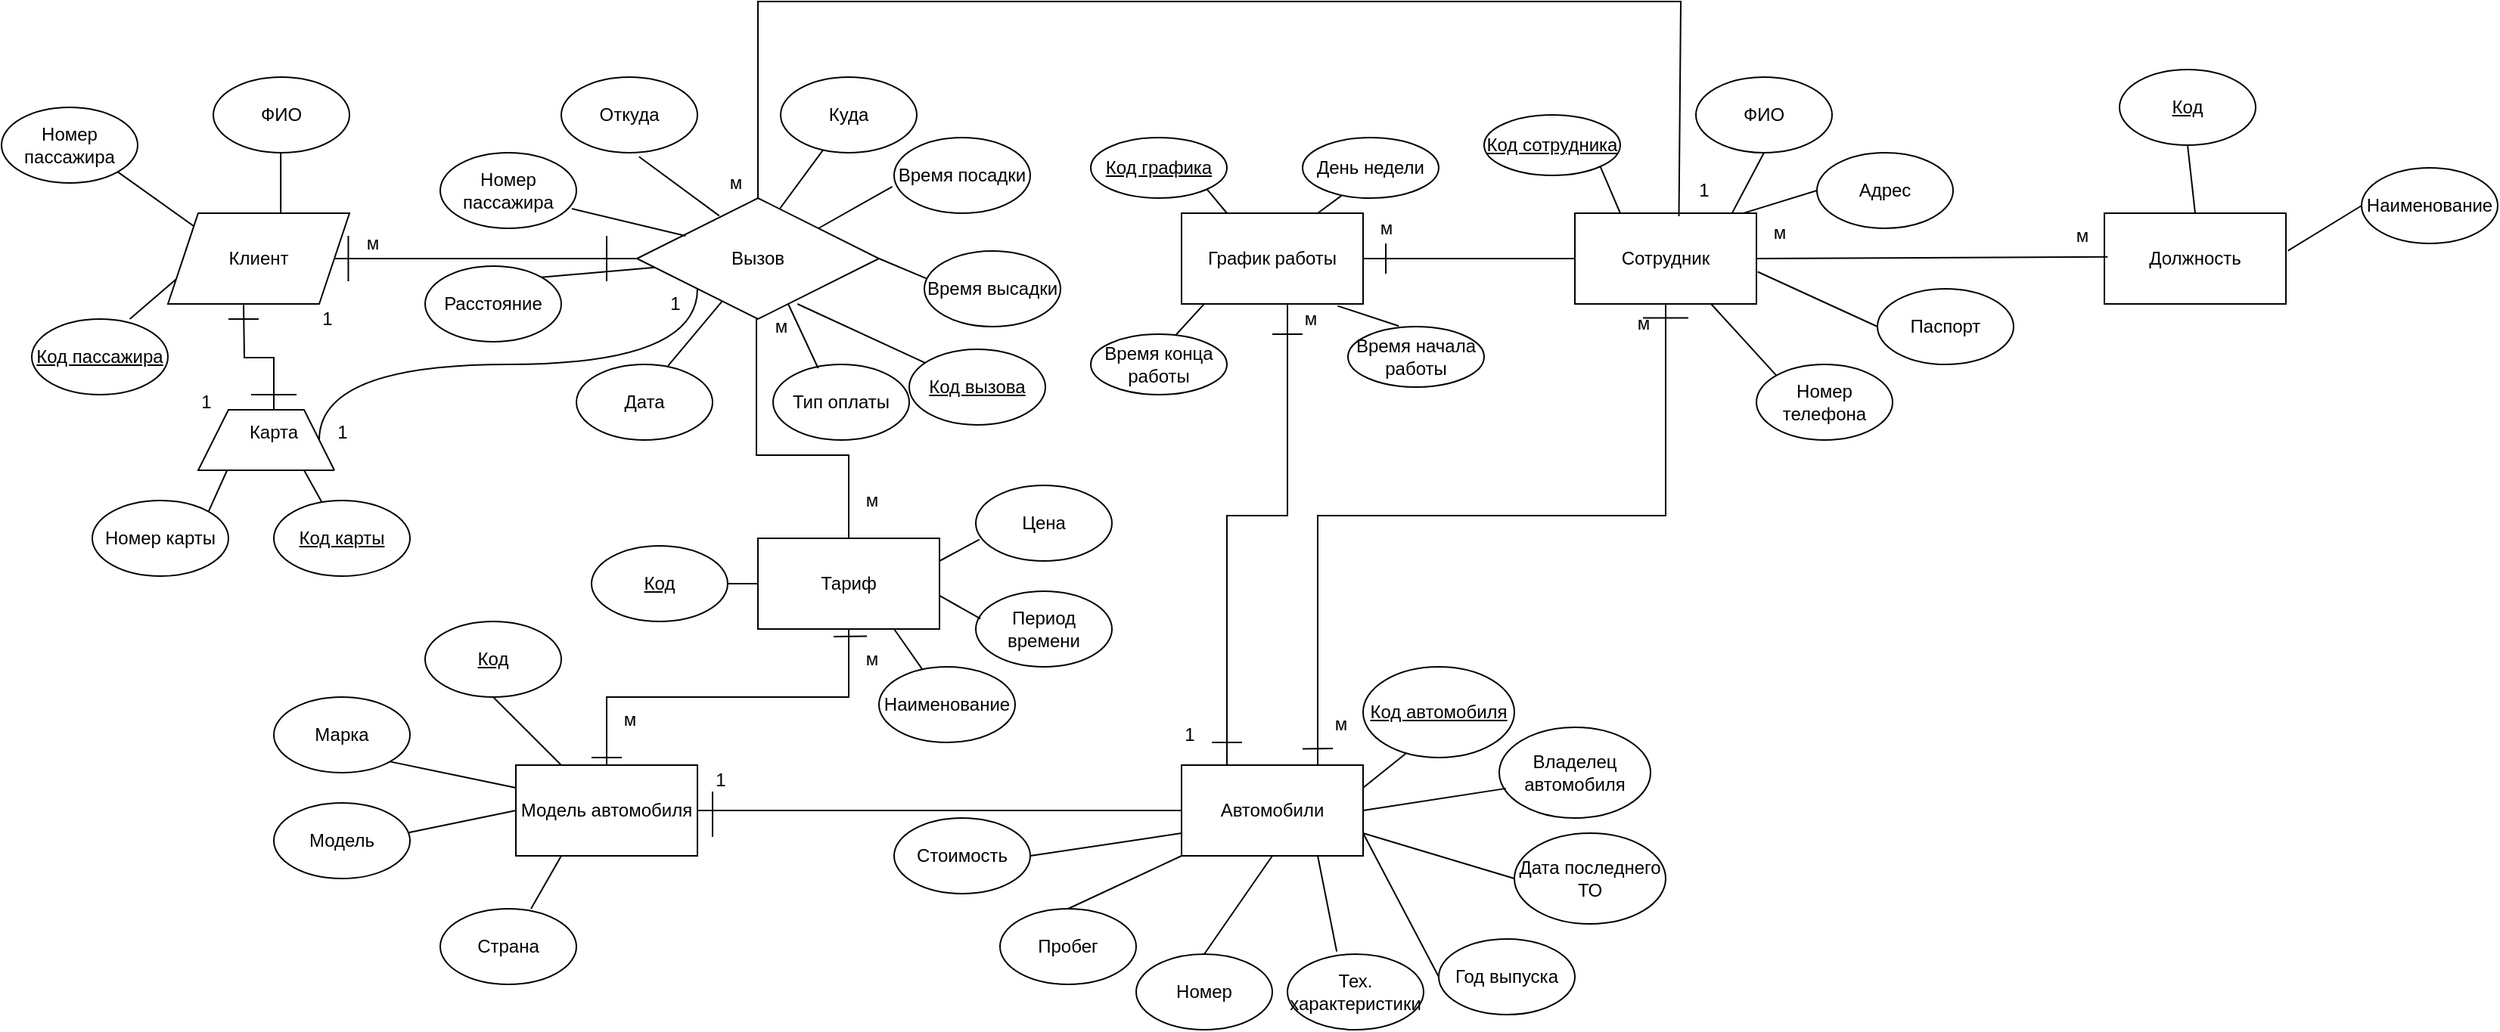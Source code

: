 <mxfile version="21.2.1" type="device">
  <diagram name="Страница 1" id="1fomyH5tn99syL91oA3N">
    <mxGraphModel dx="2983" dy="1116" grid="1" gridSize="10" guides="1" tooltips="1" connect="1" arrows="1" fold="1" page="1" pageScale="1" pageWidth="827" pageHeight="1169" math="0" shadow="0">
      <root>
        <mxCell id="0" />
        <mxCell id="1" parent="0" />
        <mxCell id="RmznwL4d9NSOxr5QhM6p-1" value="Автомобили" style="rounded=0;whiteSpace=wrap;html=1;" parent="1" vertex="1">
          <mxGeometry x="550" y="565" width="120" height="60" as="geometry" />
        </mxCell>
        <mxCell id="RmznwL4d9NSOxr5QhM6p-2" value="Сотрудник" style="rounded=0;whiteSpace=wrap;html=1;" parent="1" vertex="1">
          <mxGeometry x="810" y="200" width="120" height="60" as="geometry" />
        </mxCell>
        <mxCell id="RmznwL4d9NSOxr5QhM6p-9" value="Вызов" style="rhombus;whiteSpace=wrap;html=1;" parent="1" vertex="1">
          <mxGeometry x="190" y="190" width="160" height="80" as="geometry" />
        </mxCell>
        <mxCell id="RmznwL4d9NSOxr5QhM6p-16" value="Адрес" style="ellipse;whiteSpace=wrap;html=1;" parent="1" vertex="1">
          <mxGeometry x="970" y="160" width="90" height="50" as="geometry" />
        </mxCell>
        <mxCell id="RmznwL4d9NSOxr5QhM6p-18" value="Номер телефона" style="ellipse;whiteSpace=wrap;html=1;" parent="1" vertex="1">
          <mxGeometry x="930" y="300" width="90" height="50" as="geometry" />
        </mxCell>
        <mxCell id="RmznwL4d9NSOxr5QhM6p-19" value="ФИО" style="ellipse;whiteSpace=wrap;html=1;" parent="1" vertex="1">
          <mxGeometry x="890" y="110" width="90" height="50" as="geometry" />
        </mxCell>
        <mxCell id="RmznwL4d9NSOxr5QhM6p-20" value="Паспорт" style="ellipse;whiteSpace=wrap;html=1;" parent="1" vertex="1">
          <mxGeometry x="1010" y="250" width="90" height="50" as="geometry" />
        </mxCell>
        <mxCell id="RmznwL4d9NSOxr5QhM6p-22" value="График работы" style="rounded=0;whiteSpace=wrap;html=1;" parent="1" vertex="1">
          <mxGeometry x="550" y="200" width="120" height="60" as="geometry" />
        </mxCell>
        <mxCell id="RmznwL4d9NSOxr5QhM6p-30" value="Стоимость" style="ellipse;whiteSpace=wrap;html=1;" parent="1" vertex="1">
          <mxGeometry x="360" y="600" width="90" height="50" as="geometry" />
        </mxCell>
        <mxCell id="RmznwL4d9NSOxr5QhM6p-31" value="Тех. характеристики" style="ellipse;whiteSpace=wrap;html=1;" parent="1" vertex="1">
          <mxGeometry x="620" y="690" width="90" height="50" as="geometry" />
        </mxCell>
        <mxCell id="RmznwL4d9NSOxr5QhM6p-32" value="Страна" style="ellipse;whiteSpace=wrap;html=1;" parent="1" vertex="1">
          <mxGeometry x="60" y="660" width="90" height="50" as="geometry" />
        </mxCell>
        <mxCell id="RmznwL4d9NSOxr5QhM6p-34" value="Номер" style="ellipse;whiteSpace=wrap;html=1;" parent="1" vertex="1">
          <mxGeometry x="520" y="690" width="90" height="50" as="geometry" />
        </mxCell>
        <mxCell id="RmznwL4d9NSOxr5QhM6p-36" value="Год выпуска" style="ellipse;whiteSpace=wrap;html=1;" parent="1" vertex="1">
          <mxGeometry x="720" y="680" width="90" height="50" as="geometry" />
        </mxCell>
        <mxCell id="RmznwL4d9NSOxr5QhM6p-37" value="Пробег" style="ellipse;whiteSpace=wrap;html=1;" parent="1" vertex="1">
          <mxGeometry x="430" y="660" width="90" height="50" as="geometry" />
        </mxCell>
        <mxCell id="RmznwL4d9NSOxr5QhM6p-38" value="Дата последнего ТО" style="ellipse;whiteSpace=wrap;html=1;" parent="1" vertex="1">
          <mxGeometry x="770" y="610" width="100" height="60" as="geometry" />
        </mxCell>
        <mxCell id="RmznwL4d9NSOxr5QhM6p-40" value="" style="endArrow=none;html=1;rounded=0;entryX=1;entryY=0.5;entryDx=0;entryDy=0;exitX=0;exitY=0.75;exitDx=0;exitDy=0;" parent="1" source="RmznwL4d9NSOxr5QhM6p-1" target="RmznwL4d9NSOxr5QhM6p-30" edge="1">
          <mxGeometry width="50" height="50" relative="1" as="geometry">
            <mxPoint x="730" y="520" as="sourcePoint" />
            <mxPoint x="780" y="470" as="targetPoint" />
          </mxGeometry>
        </mxCell>
        <mxCell id="RmznwL4d9NSOxr5QhM6p-42" value="" style="endArrow=none;html=1;rounded=0;entryX=0.75;entryY=1;entryDx=0;entryDy=0;exitX=0;exitY=0;exitDx=0;exitDy=0;" parent="1" source="RmznwL4d9NSOxr5QhM6p-18" target="RmznwL4d9NSOxr5QhM6p-2" edge="1">
          <mxGeometry width="50" height="50" relative="1" as="geometry">
            <mxPoint x="840" y="330" as="sourcePoint" />
            <mxPoint x="890" y="280" as="targetPoint" />
          </mxGeometry>
        </mxCell>
        <mxCell id="RmznwL4d9NSOxr5QhM6p-44" value="" style="endArrow=none;html=1;rounded=0;entryX=0.75;entryY=1;entryDx=0;entryDy=0;exitX=0.362;exitY=-0.034;exitDx=0;exitDy=0;exitPerimeter=0;" parent="1" source="RmznwL4d9NSOxr5QhM6p-31" target="RmznwL4d9NSOxr5QhM6p-1" edge="1">
          <mxGeometry width="50" height="50" relative="1" as="geometry">
            <mxPoint x="760" y="600" as="sourcePoint" />
            <mxPoint x="810" y="550" as="targetPoint" />
          </mxGeometry>
        </mxCell>
        <mxCell id="RmznwL4d9NSOxr5QhM6p-45" value="" style="endArrow=none;html=1;rounded=0;exitX=0.5;exitY=0;exitDx=0;exitDy=0;entryX=0.5;entryY=1;entryDx=0;entryDy=0;" parent="1" source="RmznwL4d9NSOxr5QhM6p-34" target="RmznwL4d9NSOxr5QhM6p-1" edge="1">
          <mxGeometry width="50" height="50" relative="1" as="geometry">
            <mxPoint x="560" y="600" as="sourcePoint" />
            <mxPoint x="610" y="550" as="targetPoint" />
          </mxGeometry>
        </mxCell>
        <mxCell id="RmznwL4d9NSOxr5QhM6p-47" value="" style="endArrow=none;html=1;rounded=0;entryX=0;entryY=0.5;entryDx=0;entryDy=0;" parent="1" target="RmznwL4d9NSOxr5QhM6p-36" edge="1">
          <mxGeometry width="50" height="50" relative="1" as="geometry">
            <mxPoint x="670" y="610" as="sourcePoint" />
            <mxPoint x="780" y="470" as="targetPoint" />
          </mxGeometry>
        </mxCell>
        <mxCell id="RmznwL4d9NSOxr5QhM6p-49" value="" style="endArrow=none;html=1;rounded=0;entryX=0;entryY=1;entryDx=0;entryDy=0;exitX=0.5;exitY=0;exitDx=0;exitDy=0;" parent="1" source="RmznwL4d9NSOxr5QhM6p-37" target="RmznwL4d9NSOxr5QhM6p-1" edge="1">
          <mxGeometry width="50" height="50" relative="1" as="geometry">
            <mxPoint x="460" y="600" as="sourcePoint" />
            <mxPoint x="510" y="550" as="targetPoint" />
          </mxGeometry>
        </mxCell>
        <mxCell id="RmznwL4d9NSOxr5QhM6p-53" value="" style="endArrow=none;html=1;rounded=0;exitX=1;exitY=0;exitDx=0;exitDy=0;" parent="1" source="RmznwL4d9NSOxr5QhM6p-68" target="RmznwL4d9NSOxr5QhM6p-9" edge="1">
          <mxGeometry width="50" height="50" relative="1" as="geometry">
            <mxPoint x="304" y="320" as="sourcePoint" />
            <mxPoint x="354" y="270" as="targetPoint" />
          </mxGeometry>
        </mxCell>
        <mxCell id="RmznwL4d9NSOxr5QhM6p-54" value="" style="endArrow=none;html=1;rounded=0;entryX=0.663;entryY=0.875;entryDx=0;entryDy=0;entryPerimeter=0;" parent="1" source="RmznwL4d9NSOxr5QhM6p-67" target="RmznwL4d9NSOxr5QhM6p-9" edge="1">
          <mxGeometry width="50" height="50" relative="1" as="geometry">
            <mxPoint x="390" y="335" as="sourcePoint" />
            <mxPoint x="440" y="285" as="targetPoint" />
          </mxGeometry>
        </mxCell>
        <mxCell id="RmznwL4d9NSOxr5QhM6p-55" value="" style="endArrow=none;html=1;rounded=0;exitX=0.673;exitY=0.018;exitDx=0;exitDy=0;exitPerimeter=0;" parent="1" source="RmznwL4d9NSOxr5QhM6p-62" target="RmznwL4d9NSOxr5QhM6p-9" edge="1">
          <mxGeometry width="50" height="50" relative="1" as="geometry">
            <mxPoint x="300" y="320" as="sourcePoint" />
            <mxPoint x="350" y="270" as="targetPoint" />
          </mxGeometry>
        </mxCell>
        <mxCell id="RmznwL4d9NSOxr5QhM6p-56" value="" style="endArrow=none;html=1;rounded=0;exitX=0.201;exitY=0.313;exitDx=0;exitDy=0;exitPerimeter=0;entryX=0.967;entryY=0.74;entryDx=0;entryDy=0;entryPerimeter=0;" parent="1" source="RmznwL4d9NSOxr5QhM6p-9" target="RmznwL4d9NSOxr5QhM6p-66" edge="1">
          <mxGeometry width="50" height="50" relative="1" as="geometry">
            <mxPoint x="220" y="260" as="sourcePoint" />
            <mxPoint x="270" y="210" as="targetPoint" />
          </mxGeometry>
        </mxCell>
        <mxCell id="RmznwL4d9NSOxr5QhM6p-57" value="" style="endArrow=none;html=1;rounded=0;exitX=0.34;exitY=0.146;exitDx=0;exitDy=0;exitPerimeter=0;entryX=0.571;entryY=1.053;entryDx=0;entryDy=0;entryPerimeter=0;" parent="1" source="RmznwL4d9NSOxr5QhM6p-9" target="RmznwL4d9NSOxr5QhM6p-65" edge="1">
          <mxGeometry width="50" height="50" relative="1" as="geometry">
            <mxPoint x="304" y="240" as="sourcePoint" />
            <mxPoint x="354" y="190" as="targetPoint" />
          </mxGeometry>
        </mxCell>
        <mxCell id="RmznwL4d9NSOxr5QhM6p-58" value="" style="endArrow=none;html=1;rounded=0;exitX=0.591;exitY=0.086;exitDx=0;exitDy=0;exitPerimeter=0;" parent="1" source="RmznwL4d9NSOxr5QhM6p-9" target="RmznwL4d9NSOxr5QhM6p-64" edge="1">
          <mxGeometry width="50" height="50" relative="1" as="geometry">
            <mxPoint x="414" y="240" as="sourcePoint" />
            <mxPoint x="464" y="190" as="targetPoint" />
          </mxGeometry>
        </mxCell>
        <mxCell id="RmznwL4d9NSOxr5QhM6p-60" value="" style="endArrow=none;html=1;rounded=0;exitX=0.867;exitY=-0.005;exitDx=0;exitDy=0;entryX=0.5;entryY=1;entryDx=0;entryDy=0;exitPerimeter=0;" parent="1" source="RmznwL4d9NSOxr5QhM6p-2" target="RmznwL4d9NSOxr5QhM6p-19" edge="1">
          <mxGeometry width="50" height="50" relative="1" as="geometry">
            <mxPoint x="660" y="240" as="sourcePoint" />
            <mxPoint x="710" y="190" as="targetPoint" />
          </mxGeometry>
        </mxCell>
        <mxCell id="RmznwL4d9NSOxr5QhM6p-61" value="" style="endArrow=none;html=1;rounded=0;entryX=0;entryY=0.5;entryDx=0;entryDy=0;exitX=0.926;exitY=0.001;exitDx=0;exitDy=0;exitPerimeter=0;" parent="1" source="RmznwL4d9NSOxr5QhM6p-2" target="RmznwL4d9NSOxr5QhM6p-16" edge="1">
          <mxGeometry width="50" height="50" relative="1" as="geometry">
            <mxPoint x="930" y="230" as="sourcePoint" />
            <mxPoint x="990" y="180" as="targetPoint" />
          </mxGeometry>
        </mxCell>
        <mxCell id="RmznwL4d9NSOxr5QhM6p-62" value="Дата" style="ellipse;whiteSpace=wrap;html=1;" parent="1" vertex="1">
          <mxGeometry x="150" y="300" width="90" height="50" as="geometry" />
        </mxCell>
        <mxCell id="RmznwL4d9NSOxr5QhM6p-64" value="Куда" style="ellipse;whiteSpace=wrap;html=1;" parent="1" vertex="1">
          <mxGeometry x="285" y="110" width="90" height="50" as="geometry" />
        </mxCell>
        <mxCell id="RmznwL4d9NSOxr5QhM6p-65" value="Откуда" style="ellipse;whiteSpace=wrap;html=1;" parent="1" vertex="1">
          <mxGeometry x="140" y="110" width="90" height="50" as="geometry" />
        </mxCell>
        <mxCell id="RmznwL4d9NSOxr5QhM6p-66" value="Номер пассажира" style="ellipse;whiteSpace=wrap;html=1;" parent="1" vertex="1">
          <mxGeometry x="60" y="160" width="90" height="50" as="geometry" />
        </mxCell>
        <mxCell id="RmznwL4d9NSOxr5QhM6p-67" value="&lt;u&gt;Код вызова&lt;/u&gt;" style="ellipse;whiteSpace=wrap;html=1;" parent="1" vertex="1">
          <mxGeometry x="370" y="290" width="90" height="50" as="geometry" />
        </mxCell>
        <mxCell id="RmznwL4d9NSOxr5QhM6p-68" value="Расстояние" style="ellipse;whiteSpace=wrap;html=1;" parent="1" vertex="1">
          <mxGeometry x="50" y="235" width="90" height="50" as="geometry" />
        </mxCell>
        <mxCell id="RmznwL4d9NSOxr5QhM6p-71" value="" style="endArrow=none;html=1;rounded=0;entryX=0;entryY=0.5;entryDx=0;entryDy=0;exitX=1.007;exitY=0.646;exitDx=0;exitDy=0;exitPerimeter=0;" parent="1" source="RmznwL4d9NSOxr5QhM6p-2" target="RmznwL4d9NSOxr5QhM6p-20" edge="1">
          <mxGeometry width="50" height="50" relative="1" as="geometry">
            <mxPoint x="940" y="280" as="sourcePoint" />
            <mxPoint x="990" y="230" as="targetPoint" />
          </mxGeometry>
        </mxCell>
        <mxCell id="RmznwL4d9NSOxr5QhM6p-74" value="" style="endArrow=none;html=1;rounded=0;exitX=0.5;exitY=0;exitDx=0;exitDy=0;" parent="1" edge="1">
          <mxGeometry width="50" height="50" relative="1" as="geometry">
            <mxPoint x="-45.43" y="200" as="sourcePoint" />
            <mxPoint x="-45.43" y="160" as="targetPoint" />
          </mxGeometry>
        </mxCell>
        <mxCell id="RmznwL4d9NSOxr5QhM6p-78" value="" style="endArrow=none;html=1;rounded=0;entryX=0;entryY=0.5;entryDx=0;entryDy=0;exitX=1;exitY=0.75;exitDx=0;exitDy=0;" parent="1" source="RmznwL4d9NSOxr5QhM6p-1" target="RmznwL4d9NSOxr5QhM6p-38" edge="1">
          <mxGeometry width="50" height="50" relative="1" as="geometry">
            <mxPoint x="560" y="520" as="sourcePoint" />
            <mxPoint x="610" y="470" as="targetPoint" />
          </mxGeometry>
        </mxCell>
        <mxCell id="RmznwL4d9NSOxr5QhM6p-88" value="Номер пассажира" style="ellipse;whiteSpace=wrap;html=1;" parent="1" vertex="1">
          <mxGeometry x="-230" y="130" width="90" height="50" as="geometry" />
        </mxCell>
        <mxCell id="RmznwL4d9NSOxr5QhM6p-89" value="ФИО" style="ellipse;whiteSpace=wrap;html=1;" parent="1" vertex="1">
          <mxGeometry x="-90" y="110" width="90" height="50" as="geometry" />
        </mxCell>
        <mxCell id="RmznwL4d9NSOxr5QhM6p-91" value="&lt;u&gt;Код пассажира&lt;/u&gt;" style="ellipse;whiteSpace=wrap;html=1;" parent="1" vertex="1">
          <mxGeometry x="-210" y="270" width="90" height="50" as="geometry" />
        </mxCell>
        <mxCell id="RmznwL4d9NSOxr5QhM6p-92" value="" style="endArrow=none;html=1;rounded=0;" parent="1" edge="1">
          <mxGeometry width="50" height="50" relative="1" as="geometry">
            <mxPoint x="-10" y="370" as="sourcePoint" />
            <mxPoint x="-10" y="370" as="targetPoint" />
            <Array as="points">
              <mxPoint x="-100" y="370" />
              <mxPoint x="-80" y="330" />
              <mxPoint x="-30" y="330" />
            </Array>
          </mxGeometry>
        </mxCell>
        <mxCell id="RmznwL4d9NSOxr5QhM6p-93" value="" style="endArrow=none;html=1;rounded=0;entryX=0;entryY=0.75;entryDx=0;entryDy=0;exitX=0.72;exitY=0.001;exitDx=0;exitDy=0;exitPerimeter=0;" parent="1" source="RmznwL4d9NSOxr5QhM6p-91" target="RmznwL4d9NSOxr5QhM6p-110" edge="1">
          <mxGeometry width="50" height="50" relative="1" as="geometry">
            <mxPoint x="-110" y="260" as="sourcePoint" />
            <mxPoint x="-60" y="245" as="targetPoint" />
          </mxGeometry>
        </mxCell>
        <mxCell id="RmznwL4d9NSOxr5QhM6p-94" value="" style="endArrow=none;html=1;rounded=0;exitX=0;exitY=0;exitDx=0;exitDy=0;entryX=1;entryY=1;entryDx=0;entryDy=0;" parent="1" source="RmznwL4d9NSOxr5QhM6p-110" target="RmznwL4d9NSOxr5QhM6p-88" edge="1">
          <mxGeometry width="50" height="50" relative="1" as="geometry">
            <mxPoint x="-60" y="200" as="sourcePoint" />
            <mxPoint x="-110" y="170" as="targetPoint" />
          </mxGeometry>
        </mxCell>
        <mxCell id="RmznwL4d9NSOxr5QhM6p-99" value="Карта" style="text;strokeColor=none;align=center;fillColor=none;html=1;verticalAlign=middle;whiteSpace=wrap;rounded=0;" parent="1" vertex="1">
          <mxGeometry x="-80" y="330" width="60" height="30" as="geometry" />
        </mxCell>
        <mxCell id="RmznwL4d9NSOxr5QhM6p-101" value="Номер карты" style="ellipse;whiteSpace=wrap;html=1;" parent="1" vertex="1">
          <mxGeometry x="-170" y="390" width="90" height="50" as="geometry" />
        </mxCell>
        <mxCell id="RmznwL4d9NSOxr5QhM6p-103" value="" style="endArrow=none;html=1;rounded=0;exitX=1;exitY=0;exitDx=0;exitDy=0;" parent="1" source="RmznwL4d9NSOxr5QhM6p-101" edge="1">
          <mxGeometry width="50" height="50" relative="1" as="geometry">
            <mxPoint x="-80.87" y="400" as="sourcePoint" />
            <mxPoint x="-80.87" y="370" as="targetPoint" />
          </mxGeometry>
        </mxCell>
        <mxCell id="RmznwL4d9NSOxr5QhM6p-110" value="&lt;div&gt;Клиент&lt;/div&gt;" style="shape=parallelogram;perimeter=parallelogramPerimeter;whiteSpace=wrap;html=1;fixedSize=1;" parent="1" vertex="1">
          <mxGeometry x="-120" y="200" width="120" height="60" as="geometry" />
        </mxCell>
        <mxCell id="RmznwL4d9NSOxr5QhM6p-112" value="Модель автомобиля" style="rounded=0;whiteSpace=wrap;html=1;" parent="1" vertex="1">
          <mxGeometry x="110" y="565" width="120" height="60" as="geometry" />
        </mxCell>
        <mxCell id="RmznwL4d9NSOxr5QhM6p-114" value="Модель" style="ellipse;whiteSpace=wrap;html=1;" parent="1" vertex="1">
          <mxGeometry x="-50" y="590" width="90" height="50" as="geometry" />
        </mxCell>
        <mxCell id="RmznwL4d9NSOxr5QhM6p-115" value="Марка" style="ellipse;whiteSpace=wrap;html=1;" parent="1" vertex="1">
          <mxGeometry x="-50" y="520" width="90" height="50" as="geometry" />
        </mxCell>
        <mxCell id="RmznwL4d9NSOxr5QhM6p-117" value="&lt;u&gt;Код&lt;/u&gt;" style="ellipse;whiteSpace=wrap;html=1;" parent="1" vertex="1">
          <mxGeometry x="50" y="470" width="90" height="50" as="geometry" />
        </mxCell>
        <mxCell id="RmznwL4d9NSOxr5QhM6p-119" value="" style="endArrow=none;html=1;rounded=0;exitX=0.25;exitY=1;exitDx=0;exitDy=0;" parent="1" source="RmznwL4d9NSOxr5QhM6p-112" edge="1">
          <mxGeometry width="50" height="50" relative="1" as="geometry">
            <mxPoint x="540" y="480" as="sourcePoint" />
            <mxPoint x="120" y="660" as="targetPoint" />
          </mxGeometry>
        </mxCell>
        <mxCell id="RmznwL4d9NSOxr5QhM6p-120" value="" style="endArrow=none;html=1;rounded=0;exitX=1;exitY=1;exitDx=0;exitDy=0;entryX=0;entryY=0.25;entryDx=0;entryDy=0;" parent="1" source="RmznwL4d9NSOxr5QhM6p-115" target="RmznwL4d9NSOxr5QhM6p-112" edge="1">
          <mxGeometry width="50" height="50" relative="1" as="geometry">
            <mxPoint x="440" y="460" as="sourcePoint" />
            <mxPoint x="490" y="410" as="targetPoint" />
          </mxGeometry>
        </mxCell>
        <mxCell id="RmznwL4d9NSOxr5QhM6p-121" value="" style="endArrow=none;html=1;rounded=0;exitX=0.25;exitY=0;exitDx=0;exitDy=0;entryX=0.5;entryY=1;entryDx=0;entryDy=0;" parent="1" source="RmznwL4d9NSOxr5QhM6p-112" target="RmznwL4d9NSOxr5QhM6p-117" edge="1">
          <mxGeometry width="50" height="50" relative="1" as="geometry">
            <mxPoint x="459" y="470" as="sourcePoint" />
            <mxPoint x="509" y="420" as="targetPoint" />
          </mxGeometry>
        </mxCell>
        <mxCell id="RmznwL4d9NSOxr5QhM6p-122" value="" style="endArrow=none;html=1;rounded=0;entryX=0;entryY=0.5;entryDx=0;entryDy=0;exitX=0.99;exitY=0.392;exitDx=0;exitDy=0;exitPerimeter=0;" parent="1" source="RmznwL4d9NSOxr5QhM6p-114" target="RmznwL4d9NSOxr5QhM6p-112" edge="1">
          <mxGeometry width="50" height="50" relative="1" as="geometry">
            <mxPoint x="420" y="470" as="sourcePoint" />
            <mxPoint x="470" y="420" as="targetPoint" />
          </mxGeometry>
        </mxCell>
        <mxCell id="RmznwL4d9NSOxr5QhM6p-124" value="Тариф" style="rounded=0;whiteSpace=wrap;html=1;" parent="1" vertex="1">
          <mxGeometry x="270" y="415" width="120" height="60" as="geometry" />
        </mxCell>
        <mxCell id="RmznwL4d9NSOxr5QhM6p-127" value="Наименование" style="ellipse;whiteSpace=wrap;html=1;" parent="1" vertex="1">
          <mxGeometry x="350" y="500" width="90" height="50" as="geometry" />
        </mxCell>
        <mxCell id="RmznwL4d9NSOxr5QhM6p-128" value="&lt;u&gt;Код&lt;/u&gt;" style="ellipse;whiteSpace=wrap;html=1;" parent="1" vertex="1">
          <mxGeometry x="160" y="420" width="90" height="50" as="geometry" />
        </mxCell>
        <mxCell id="RmznwL4d9NSOxr5QhM6p-129" value="" style="endArrow=none;html=1;rounded=0;entryX=0;entryY=0.5;entryDx=0;entryDy=0;exitX=1;exitY=0.5;exitDx=0;exitDy=0;" parent="1" target="RmznwL4d9NSOxr5QhM6p-124" edge="1" source="RmznwL4d9NSOxr5QhM6p-128">
          <mxGeometry width="50" height="50" relative="1" as="geometry">
            <mxPoint x="240" y="430" as="sourcePoint" />
            <mxPoint x="290" y="380" as="targetPoint" />
          </mxGeometry>
        </mxCell>
        <mxCell id="RmznwL4d9NSOxr5QhM6p-130" value="" style="endArrow=none;html=1;rounded=0;exitX=0.75;exitY=1;exitDx=0;exitDy=0;" parent="1" source="RmznwL4d9NSOxr5QhM6p-124" target="RmznwL4d9NSOxr5QhM6p-127" edge="1">
          <mxGeometry width="50" height="50" relative="1" as="geometry">
            <mxPoint x="390" y="440" as="sourcePoint" />
            <mxPoint x="440" y="390" as="targetPoint" />
          </mxGeometry>
        </mxCell>
        <mxCell id="RmznwL4d9NSOxr5QhM6p-131" value="&lt;u&gt;Код сотрудника&lt;/u&gt;" style="ellipse;whiteSpace=wrap;html=1;" parent="1" vertex="1">
          <mxGeometry x="750" y="135" width="90" height="40" as="geometry" />
        </mxCell>
        <mxCell id="RmznwL4d9NSOxr5QhM6p-132" value="" style="endArrow=none;html=1;rounded=0;entryX=1;entryY=1;entryDx=0;entryDy=0;exitX=0.25;exitY=0;exitDx=0;exitDy=0;" parent="1" source="RmznwL4d9NSOxr5QhM6p-2" target="RmznwL4d9NSOxr5QhM6p-131" edge="1">
          <mxGeometry width="50" height="50" relative="1" as="geometry">
            <mxPoint x="710" y="220" as="sourcePoint" />
            <mxPoint x="760" y="170" as="targetPoint" />
          </mxGeometry>
        </mxCell>
        <mxCell id="RmznwL4d9NSOxr5QhM6p-135" value="Цена" style="ellipse;whiteSpace=wrap;html=1;" parent="1" vertex="1">
          <mxGeometry x="414" y="380" width="90" height="50" as="geometry" />
        </mxCell>
        <mxCell id="RmznwL4d9NSOxr5QhM6p-137" value="" style="endArrow=none;html=1;rounded=0;entryX=0.026;entryY=0.717;entryDx=0;entryDy=0;exitX=1;exitY=0.25;exitDx=0;exitDy=0;entryPerimeter=0;" parent="1" source="RmznwL4d9NSOxr5QhM6p-124" target="RmznwL4d9NSOxr5QhM6p-135" edge="1">
          <mxGeometry width="50" height="50" relative="1" as="geometry">
            <mxPoint x="390" y="430" as="sourcePoint" />
            <mxPoint x="440" y="380" as="targetPoint" />
          </mxGeometry>
        </mxCell>
        <mxCell id="RmznwL4d9NSOxr5QhM6p-138" value="Должность" style="rounded=0;whiteSpace=wrap;html=1;" parent="1" vertex="1">
          <mxGeometry x="1160" y="200" width="120" height="60" as="geometry" />
        </mxCell>
        <mxCell id="RmznwL4d9NSOxr5QhM6p-139" value="" style="endArrow=none;html=1;rounded=0;entryX=0;entryY=0.5;entryDx=0;entryDy=0;exitX=1;exitY=0.5;exitDx=0;exitDy=0;" parent="1" source="Nvd_IEoB-1AbVl6Ycs7t-17" target="RmznwL4d9NSOxr5QhM6p-138" edge="1">
          <mxGeometry width="50" height="50" relative="1" as="geometry">
            <mxPoint x="930" y="230" as="sourcePoint" />
            <mxPoint x="980" y="180" as="targetPoint" />
          </mxGeometry>
        </mxCell>
        <mxCell id="RmznwL4d9NSOxr5QhM6p-140" value="&lt;u&gt;Код&lt;/u&gt;" style="ellipse;whiteSpace=wrap;html=1;" parent="1" vertex="1">
          <mxGeometry x="1170" y="105" width="90" height="50" as="geometry" />
        </mxCell>
        <mxCell id="RmznwL4d9NSOxr5QhM6p-141" value="Наименование" style="ellipse;whiteSpace=wrap;html=1;" parent="1" vertex="1">
          <mxGeometry x="1330" y="170" width="90" height="50" as="geometry" />
        </mxCell>
        <mxCell id="RmznwL4d9NSOxr5QhM6p-143" value="" style="endArrow=none;html=1;rounded=0;entryX=0;entryY=0.5;entryDx=0;entryDy=0;exitX=1.011;exitY=0.414;exitDx=0;exitDy=0;exitPerimeter=0;" parent="1" source="RmznwL4d9NSOxr5QhM6p-138" target="RmznwL4d9NSOxr5QhM6p-141" edge="1">
          <mxGeometry width="50" height="50" relative="1" as="geometry">
            <mxPoint x="1270" y="250" as="sourcePoint" />
            <mxPoint x="1320" y="200" as="targetPoint" />
          </mxGeometry>
        </mxCell>
        <mxCell id="RmznwL4d9NSOxr5QhM6p-144" value="" style="endArrow=none;html=1;rounded=0;exitX=0.5;exitY=0;exitDx=0;exitDy=0;entryX=0.5;entryY=1;entryDx=0;entryDy=0;" parent="1" source="RmznwL4d9NSOxr5QhM6p-138" target="RmznwL4d9NSOxr5QhM6p-140" edge="1">
          <mxGeometry width="50" height="50" relative="1" as="geometry">
            <mxPoint x="1160" y="210" as="sourcePoint" />
            <mxPoint x="1210" y="160" as="targetPoint" />
          </mxGeometry>
        </mxCell>
        <mxCell id="Nvd_IEoB-1AbVl6Ycs7t-1" value="1" style="text;html=1;align=center;verticalAlign=middle;resizable=0;points=[];autosize=1;strokeColor=none;fillColor=none;" vertex="1" parent="1">
          <mxGeometry x="-110" y="310" width="30" height="30" as="geometry" />
        </mxCell>
        <mxCell id="Nvd_IEoB-1AbVl6Ycs7t-3" value="1" style="text;html=1;align=center;verticalAlign=middle;resizable=0;points=[];autosize=1;strokeColor=none;fillColor=none;" vertex="1" parent="1">
          <mxGeometry x="-30" y="255" width="30" height="30" as="geometry" />
        </mxCell>
        <mxCell id="Nvd_IEoB-1AbVl6Ycs7t-4" value="м" style="text;html=1;align=center;verticalAlign=middle;resizable=0;points=[];autosize=1;strokeColor=none;fillColor=none;" vertex="1" parent="1">
          <mxGeometry y="205" width="30" height="30" as="geometry" />
        </mxCell>
        <mxCell id="Nvd_IEoB-1AbVl6Ycs7t-9" value="м" style="text;html=1;align=center;verticalAlign=middle;resizable=0;points=[];autosize=1;strokeColor=none;fillColor=none;" vertex="1" parent="1">
          <mxGeometry x="270" y="260" width="30" height="30" as="geometry" />
        </mxCell>
        <mxCell id="Nvd_IEoB-1AbVl6Ycs7t-10" value="м" style="text;html=1;align=center;verticalAlign=middle;resizable=0;points=[];autosize=1;strokeColor=none;fillColor=none;" vertex="1" parent="1">
          <mxGeometry x="620" y="255" width="30" height="30" as="geometry" />
        </mxCell>
        <mxCell id="Nvd_IEoB-1AbVl6Ycs7t-12" value="м" style="text;html=1;align=center;verticalAlign=middle;resizable=0;points=[];autosize=1;strokeColor=none;fillColor=none;" vertex="1" parent="1">
          <mxGeometry x="670" y="195" width="30" height="30" as="geometry" />
        </mxCell>
        <mxCell id="Nvd_IEoB-1AbVl6Ycs7t-16" value="&lt;div&gt;м&lt;/div&gt;&lt;div&gt;&lt;br&gt;&lt;/div&gt;" style="text;html=1;align=center;verticalAlign=middle;resizable=0;points=[];autosize=1;strokeColor=none;fillColor=none;" vertex="1" parent="1">
          <mxGeometry x="930" y="200" width="30" height="40" as="geometry" />
        </mxCell>
        <mxCell id="Nvd_IEoB-1AbVl6Ycs7t-18" value="" style="endArrow=none;html=1;rounded=0;entryX=1.072;entryY=0.962;entryDx=0;entryDy=0;exitX=1;exitY=0.5;exitDx=0;exitDy=0;entryPerimeter=0;" edge="1" parent="1" source="RmznwL4d9NSOxr5QhM6p-2" target="Nvd_IEoB-1AbVl6Ycs7t-17">
          <mxGeometry width="50" height="50" relative="1" as="geometry">
            <mxPoint x="930" y="230" as="sourcePoint" />
            <mxPoint x="1160" y="230" as="targetPoint" />
          </mxGeometry>
        </mxCell>
        <mxCell id="Nvd_IEoB-1AbVl6Ycs7t-17" value="&lt;div&gt;м&lt;/div&gt;" style="text;html=1;align=center;verticalAlign=middle;resizable=0;points=[];autosize=1;strokeColor=none;fillColor=none;" vertex="1" parent="1">
          <mxGeometry x="1130" y="200" width="30" height="30" as="geometry" />
        </mxCell>
        <mxCell id="Nvd_IEoB-1AbVl6Ycs7t-19" value="Время посадки" style="ellipse;whiteSpace=wrap;html=1;" vertex="1" parent="1">
          <mxGeometry x="360" y="150" width="90" height="50" as="geometry" />
        </mxCell>
        <mxCell id="Nvd_IEoB-1AbVl6Ycs7t-20" value="" style="endArrow=none;html=1;rounded=0;entryX=-0.013;entryY=0.648;entryDx=0;entryDy=0;entryPerimeter=0;exitX=1;exitY=0;exitDx=0;exitDy=0;" edge="1" parent="1" source="RmznwL4d9NSOxr5QhM6p-9" target="Nvd_IEoB-1AbVl6Ycs7t-19">
          <mxGeometry width="50" height="50" relative="1" as="geometry">
            <mxPoint x="300" y="245" as="sourcePoint" />
            <mxPoint x="350" y="195" as="targetPoint" />
          </mxGeometry>
        </mxCell>
        <mxCell id="Nvd_IEoB-1AbVl6Ycs7t-21" value="Время высадки" style="ellipse;whiteSpace=wrap;html=1;" vertex="1" parent="1">
          <mxGeometry x="380" y="225" width="90" height="50" as="geometry" />
        </mxCell>
        <mxCell id="Nvd_IEoB-1AbVl6Ycs7t-22" value="" style="endArrow=none;html=1;rounded=0;entryX=0.019;entryY=0.367;entryDx=0;entryDy=0;entryPerimeter=0;exitX=1;exitY=0.5;exitDx=0;exitDy=0;" edge="1" parent="1" source="RmznwL4d9NSOxr5QhM6p-9" target="Nvd_IEoB-1AbVl6Ycs7t-21">
          <mxGeometry width="50" height="50" relative="1" as="geometry">
            <mxPoint x="330" y="220" as="sourcePoint" />
            <mxPoint x="370" y="180" as="targetPoint" />
          </mxGeometry>
        </mxCell>
        <mxCell id="Nvd_IEoB-1AbVl6Ycs7t-24" value="" style="endArrow=none;html=1;rounded=0;exitX=0.5;exitY=0;exitDx=0;exitDy=0;entryX=0.573;entryY=0.033;entryDx=0;entryDy=0;entryPerimeter=0;" edge="1" parent="1" source="RmznwL4d9NSOxr5QhM6p-9" target="RmznwL4d9NSOxr5QhM6p-2">
          <mxGeometry width="50" height="50" relative="1" as="geometry">
            <mxPoint x="260" y="180" as="sourcePoint" />
            <mxPoint x="880" y="60" as="targetPoint" />
            <Array as="points">
              <mxPoint x="270" y="60" />
              <mxPoint x="880" y="60" />
            </Array>
          </mxGeometry>
        </mxCell>
        <mxCell id="Nvd_IEoB-1AbVl6Ycs7t-27" value="Владелец автомобиля" style="ellipse;whiteSpace=wrap;html=1;" vertex="1" parent="1">
          <mxGeometry x="760" y="540" width="100" height="60" as="geometry" />
        </mxCell>
        <mxCell id="Nvd_IEoB-1AbVl6Ycs7t-28" value="" style="endArrow=none;html=1;rounded=0;exitX=1;exitY=0.5;exitDx=0;exitDy=0;entryX=0.044;entryY=0.674;entryDx=0;entryDy=0;entryPerimeter=0;" edge="1" parent="1" source="RmznwL4d9NSOxr5QhM6p-1" target="Nvd_IEoB-1AbVl6Ycs7t-27">
          <mxGeometry width="50" height="50" relative="1" as="geometry">
            <mxPoint x="670" y="555" as="sourcePoint" />
            <mxPoint x="760" y="552" as="targetPoint" />
          </mxGeometry>
        </mxCell>
        <mxCell id="Nvd_IEoB-1AbVl6Ycs7t-29" value="&lt;u&gt;Код графика&lt;/u&gt;" style="ellipse;whiteSpace=wrap;html=1;" vertex="1" parent="1">
          <mxGeometry x="490" y="150" width="90" height="40" as="geometry" />
        </mxCell>
        <mxCell id="Nvd_IEoB-1AbVl6Ycs7t-30" value="День недели" style="ellipse;whiteSpace=wrap;html=1;" vertex="1" parent="1">
          <mxGeometry x="630" y="150" width="90" height="40" as="geometry" />
        </mxCell>
        <mxCell id="Nvd_IEoB-1AbVl6Ycs7t-31" value="Время конца работы" style="ellipse;whiteSpace=wrap;html=1;" vertex="1" parent="1">
          <mxGeometry x="490" y="280" width="90" height="40" as="geometry" />
        </mxCell>
        <mxCell id="Nvd_IEoB-1AbVl6Ycs7t-32" value="Время начала работы" style="ellipse;whiteSpace=wrap;html=1;" vertex="1" parent="1">
          <mxGeometry x="660" y="275" width="90" height="40" as="geometry" />
        </mxCell>
        <mxCell id="Nvd_IEoB-1AbVl6Ycs7t-33" value="" style="endArrow=none;html=1;rounded=0;entryX=1;entryY=1;entryDx=0;entryDy=0;exitX=0.25;exitY=0;exitDx=0;exitDy=0;" edge="1" parent="1" source="RmznwL4d9NSOxr5QhM6p-22" target="Nvd_IEoB-1AbVl6Ycs7t-29">
          <mxGeometry width="50" height="50" relative="1" as="geometry">
            <mxPoint x="550" y="420" as="sourcePoint" />
            <mxPoint x="600" y="370" as="targetPoint" />
          </mxGeometry>
        </mxCell>
        <mxCell id="Nvd_IEoB-1AbVl6Ycs7t-34" value="" style="endArrow=none;html=1;rounded=0;entryX=0.287;entryY=0.958;entryDx=0;entryDy=0;entryPerimeter=0;exitX=0.75;exitY=0;exitDx=0;exitDy=0;" edge="1" parent="1" source="RmznwL4d9NSOxr5QhM6p-22" target="Nvd_IEoB-1AbVl6Ycs7t-30">
          <mxGeometry width="50" height="50" relative="1" as="geometry">
            <mxPoint x="550" y="420" as="sourcePoint" />
            <mxPoint x="600" y="370" as="targetPoint" />
          </mxGeometry>
        </mxCell>
        <mxCell id="Nvd_IEoB-1AbVl6Ycs7t-35" value="" style="endArrow=none;html=1;rounded=0;entryX=0.86;entryY=1.022;entryDx=0;entryDy=0;entryPerimeter=0;exitX=0.374;exitY=-0.01;exitDx=0;exitDy=0;exitPerimeter=0;" edge="1" parent="1" source="Nvd_IEoB-1AbVl6Ycs7t-32" target="RmznwL4d9NSOxr5QhM6p-22">
          <mxGeometry width="50" height="50" relative="1" as="geometry">
            <mxPoint x="550" y="420" as="sourcePoint" />
            <mxPoint x="600" y="370" as="targetPoint" />
          </mxGeometry>
        </mxCell>
        <mxCell id="Nvd_IEoB-1AbVl6Ycs7t-36" value="" style="endArrow=none;html=1;rounded=0;entryX=0.128;entryY=0.993;entryDx=0;entryDy=0;entryPerimeter=0;exitX=0.625;exitY=0.012;exitDx=0;exitDy=0;exitPerimeter=0;" edge="1" parent="1" source="Nvd_IEoB-1AbVl6Ycs7t-31" target="RmznwL4d9NSOxr5QhM6p-22">
          <mxGeometry width="50" height="50" relative="1" as="geometry">
            <mxPoint x="550" y="420" as="sourcePoint" />
            <mxPoint x="600" y="370" as="targetPoint" />
          </mxGeometry>
        </mxCell>
        <mxCell id="Nvd_IEoB-1AbVl6Ycs7t-38" value="" style="endArrow=none;html=1;rounded=0;entryX=0.5;entryY=1;entryDx=0;entryDy=0;exitX=0.5;exitY=0;exitDx=0;exitDy=0;edgeStyle=orthogonalEdgeStyle;" edge="1" parent="1" source="RmznwL4d9NSOxr5QhM6p-112" target="RmznwL4d9NSOxr5QhM6p-124">
          <mxGeometry width="50" height="50" relative="1" as="geometry">
            <mxPoint x="260" y="540" as="sourcePoint" />
            <mxPoint x="310" y="490" as="targetPoint" />
          </mxGeometry>
        </mxCell>
        <mxCell id="Nvd_IEoB-1AbVl6Ycs7t-39" value="" style="endArrow=none;html=1;rounded=0;entryX=0;entryY=1;entryDx=0;entryDy=0;edgeStyle=orthogonalEdgeStyle;curved=1;" edge="1" parent="1" target="RmznwL4d9NSOxr5QhM6p-9">
          <mxGeometry width="50" height="50" relative="1" as="geometry">
            <mxPoint x="-20" y="350" as="sourcePoint" />
            <mxPoint x="70" y="320" as="targetPoint" />
            <Array as="points">
              <mxPoint x="-20" y="300" />
              <mxPoint x="230" y="300" />
            </Array>
          </mxGeometry>
        </mxCell>
        <mxCell id="Nvd_IEoB-1AbVl6Ycs7t-40" value="Период времени" style="ellipse;whiteSpace=wrap;html=1;" vertex="1" parent="1">
          <mxGeometry x="414" y="450" width="90" height="50" as="geometry" />
        </mxCell>
        <mxCell id="Nvd_IEoB-1AbVl6Ycs7t-41" value="" style="endArrow=none;html=1;rounded=0;exitX=0.999;exitY=0.631;exitDx=0;exitDy=0;entryX=0.034;entryY=0.363;entryDx=0;entryDy=0;exitPerimeter=0;entryPerimeter=0;" edge="1" parent="1" source="RmznwL4d9NSOxr5QhM6p-124" target="Nvd_IEoB-1AbVl6Ycs7t-40">
          <mxGeometry width="50" height="50" relative="1" as="geometry">
            <mxPoint x="480" y="410" as="sourcePoint" />
            <mxPoint x="530" y="360" as="targetPoint" />
          </mxGeometry>
        </mxCell>
        <mxCell id="Nvd_IEoB-1AbVl6Ycs7t-43" value="" style="endArrow=none;html=1;rounded=0;entryX=0;entryY=0.5;entryDx=0;entryDy=0;exitX=1;exitY=0.5;exitDx=0;exitDy=0;" edge="1" parent="1" source="RmznwL4d9NSOxr5QhM6p-112" target="RmznwL4d9NSOxr5QhM6p-1">
          <mxGeometry width="50" height="50" relative="1" as="geometry">
            <mxPoint x="250" y="585" as="sourcePoint" />
            <mxPoint x="300" y="535" as="targetPoint" />
          </mxGeometry>
        </mxCell>
        <mxCell id="Nvd_IEoB-1AbVl6Ycs7t-46" value="" style="endArrow=none;html=1;rounded=0;exitX=0.5;exitY=0;exitDx=0;exitDy=0;edgeStyle=orthogonalEdgeStyle;" edge="1" parent="1" source="RmznwL4d9NSOxr5QhM6p-99">
          <mxGeometry width="50" height="50" relative="1" as="geometry">
            <mxPoint x="170" y="320" as="sourcePoint" />
            <mxPoint x="-70" y="260" as="targetPoint" />
          </mxGeometry>
        </mxCell>
        <mxCell id="Nvd_IEoB-1AbVl6Ycs7t-48" value="" style="endArrow=none;html=1;rounded=0;entryX=0;entryY=0.5;entryDx=0;entryDy=0;exitX=1;exitY=0.5;exitDx=0;exitDy=0;" edge="1" parent="1" source="RmznwL4d9NSOxr5QhM6p-110" target="RmznwL4d9NSOxr5QhM6p-9">
          <mxGeometry width="50" height="50" relative="1" as="geometry">
            <mxPoint x="20" y="245" as="sourcePoint" />
            <mxPoint x="70" y="195" as="targetPoint" />
          </mxGeometry>
        </mxCell>
        <mxCell id="Nvd_IEoB-1AbVl6Ycs7t-50" value="1" style="text;html=1;align=center;verticalAlign=middle;resizable=0;points=[];autosize=1;strokeColor=none;fillColor=none;" vertex="1" parent="1">
          <mxGeometry x="200" y="245" width="30" height="30" as="geometry" />
        </mxCell>
        <mxCell id="Nvd_IEoB-1AbVl6Ycs7t-51" value="1" style="text;html=1;align=center;verticalAlign=middle;resizable=0;points=[];autosize=1;strokeColor=none;fillColor=none;" vertex="1" parent="1">
          <mxGeometry x="-20" y="330" width="30" height="30" as="geometry" />
        </mxCell>
        <mxCell id="Nvd_IEoB-1AbVl6Ycs7t-53" value="м" style="text;html=1;align=center;verticalAlign=middle;resizable=0;points=[];autosize=1;strokeColor=none;fillColor=none;" vertex="1" parent="1">
          <mxGeometry x="170" y="520" width="30" height="30" as="geometry" />
        </mxCell>
        <mxCell id="Nvd_IEoB-1AbVl6Ycs7t-54" value="м" style="text;html=1;align=center;verticalAlign=middle;resizable=0;points=[];autosize=1;strokeColor=none;fillColor=none;" vertex="1" parent="1">
          <mxGeometry x="330" y="480" width="30" height="30" as="geometry" />
        </mxCell>
        <mxCell id="Nvd_IEoB-1AbVl6Ycs7t-55" value="" style="endArrow=none;html=1;rounded=0;exitX=0.5;exitY=0;exitDx=0;exitDy=0;edgeStyle=orthogonalEdgeStyle;" edge="1" parent="1" source="RmznwL4d9NSOxr5QhM6p-124">
          <mxGeometry width="50" height="50" relative="1" as="geometry">
            <mxPoint x="115" y="390" as="sourcePoint" />
            <mxPoint x="269" y="270" as="targetPoint" />
            <Array as="points">
              <mxPoint x="330" y="360" />
              <mxPoint x="269" y="360" />
            </Array>
          </mxGeometry>
        </mxCell>
        <mxCell id="Nvd_IEoB-1AbVl6Ycs7t-57" value="м" style="text;html=1;align=center;verticalAlign=middle;resizable=0;points=[];autosize=1;strokeColor=none;fillColor=none;" vertex="1" parent="1">
          <mxGeometry x="330" y="375" width="30" height="30" as="geometry" />
        </mxCell>
        <mxCell id="Nvd_IEoB-1AbVl6Ycs7t-58" value="" style="endArrow=none;html=1;rounded=0;entryX=0.5;entryY=1;entryDx=0;entryDy=0;exitX=0.75;exitY=0;exitDx=0;exitDy=0;edgeStyle=orthogonalEdgeStyle;" edge="1" parent="1" source="RmznwL4d9NSOxr5QhM6p-1" target="RmznwL4d9NSOxr5QhM6p-2">
          <mxGeometry width="50" height="50" relative="1" as="geometry">
            <mxPoint x="700" y="440" as="sourcePoint" />
            <mxPoint x="750" y="390" as="targetPoint" />
            <Array as="points">
              <mxPoint x="640" y="400" />
              <mxPoint x="870" y="400" />
            </Array>
          </mxGeometry>
        </mxCell>
        <mxCell id="Nvd_IEoB-1AbVl6Ycs7t-59" value="1" style="text;html=1;align=center;verticalAlign=middle;resizable=0;points=[];autosize=1;strokeColor=none;fillColor=none;" vertex="1" parent="1">
          <mxGeometry x="230" y="560" width="30" height="30" as="geometry" />
        </mxCell>
        <mxCell id="Nvd_IEoB-1AbVl6Ycs7t-60" value="" style="endArrow=none;html=1;rounded=0;exitX=0.25;exitY=0;exitDx=0;exitDy=0;edgeStyle=orthogonalEdgeStyle;entryX=0.5;entryY=1;entryDx=0;entryDy=0;" edge="1" parent="1" source="RmznwL4d9NSOxr5QhM6p-1" target="RmznwL4d9NSOxr5QhM6p-22">
          <mxGeometry width="50" height="50" relative="1" as="geometry">
            <mxPoint x="380" y="550" as="sourcePoint" />
            <mxPoint x="610" y="260" as="targetPoint" />
            <Array as="points">
              <mxPoint x="580" y="400" />
              <mxPoint x="620" y="400" />
              <mxPoint x="620" y="260" />
            </Array>
          </mxGeometry>
        </mxCell>
        <mxCell id="Nvd_IEoB-1AbVl6Ycs7t-62" value="Тип оплаты" style="ellipse;whiteSpace=wrap;html=1;" vertex="1" parent="1">
          <mxGeometry x="280" y="300" width="90" height="50" as="geometry" />
        </mxCell>
        <mxCell id="Nvd_IEoB-1AbVl6Ycs7t-63" value="&lt;u&gt;Код карты&lt;/u&gt;" style="ellipse;whiteSpace=wrap;html=1;" vertex="1" parent="1">
          <mxGeometry x="-50" y="390" width="90" height="50" as="geometry" />
        </mxCell>
        <mxCell id="Nvd_IEoB-1AbVl6Ycs7t-64" value="" style="endArrow=none;html=1;rounded=0;" edge="1" parent="1" target="Nvd_IEoB-1AbVl6Ycs7t-63">
          <mxGeometry width="50" height="50" relative="1" as="geometry">
            <mxPoint x="-30" y="370" as="sourcePoint" />
            <mxPoint x="-23" y="388" as="targetPoint" />
          </mxGeometry>
        </mxCell>
        <mxCell id="Nvd_IEoB-1AbVl6Ycs7t-69" value="1" style="text;html=1;align=center;verticalAlign=middle;resizable=0;points=[];autosize=1;strokeColor=none;fillColor=none;" vertex="1" parent="1">
          <mxGeometry x="880" y="170" width="30" height="30" as="geometry" />
        </mxCell>
        <mxCell id="Nvd_IEoB-1AbVl6Ycs7t-70" value="м" style="text;html=1;align=center;verticalAlign=middle;resizable=0;points=[];autosize=1;strokeColor=none;fillColor=none;" vertex="1" parent="1">
          <mxGeometry x="240" y="165" width="30" height="30" as="geometry" />
        </mxCell>
        <mxCell id="Nvd_IEoB-1AbVl6Ycs7t-72" value="1" style="text;html=1;align=center;verticalAlign=middle;resizable=0;points=[];autosize=1;strokeColor=none;fillColor=none;" vertex="1" parent="1">
          <mxGeometry x="540" y="530" width="30" height="30" as="geometry" />
        </mxCell>
        <mxCell id="Nvd_IEoB-1AbVl6Ycs7t-73" value="&lt;div&gt;м&lt;/div&gt;&lt;div&gt;&lt;br&gt;&lt;/div&gt;" style="text;html=1;align=center;verticalAlign=middle;resizable=0;points=[];autosize=1;strokeColor=none;fillColor=none;" vertex="1" parent="1">
          <mxGeometry x="840" y="260" width="30" height="40" as="geometry" />
        </mxCell>
        <mxCell id="Nvd_IEoB-1AbVl6Ycs7t-74" value="&lt;div&gt;м&lt;/div&gt;&lt;div&gt;&lt;br&gt;&lt;/div&gt;" style="text;html=1;align=center;verticalAlign=middle;resizable=0;points=[];autosize=1;strokeColor=none;fillColor=none;" vertex="1" parent="1">
          <mxGeometry x="640" y="525" width="30" height="40" as="geometry" />
        </mxCell>
        <mxCell id="Nvd_IEoB-1AbVl6Ycs7t-75" value="&lt;u&gt;Код автомобиля&lt;/u&gt;" style="ellipse;whiteSpace=wrap;html=1;" vertex="1" parent="1">
          <mxGeometry x="670" y="500" width="100" height="60" as="geometry" />
        </mxCell>
        <mxCell id="Nvd_IEoB-1AbVl6Ycs7t-76" value="" style="endArrow=none;html=1;rounded=0;entryX=0.282;entryY=0.956;entryDx=0;entryDy=0;entryPerimeter=0;exitX=1;exitY=0.25;exitDx=0;exitDy=0;" edge="1" parent="1" source="RmznwL4d9NSOxr5QhM6p-1" target="Nvd_IEoB-1AbVl6Ycs7t-75">
          <mxGeometry width="50" height="50" relative="1" as="geometry">
            <mxPoint x="660" y="550" as="sourcePoint" />
            <mxPoint x="770" y="550" as="targetPoint" />
          </mxGeometry>
        </mxCell>
        <mxCell id="Nvd_IEoB-1AbVl6Ycs7t-77" value="" style="endArrow=none;html=1;rounded=0;" edge="1" parent="1">
          <mxGeometry width="50" height="50" relative="1" as="geometry">
            <mxPoint x="630" y="554.23" as="sourcePoint" />
            <mxPoint x="650" y="554" as="targetPoint" />
          </mxGeometry>
        </mxCell>
        <mxCell id="Nvd_IEoB-1AbVl6Ycs7t-78" value="" style="endArrow=none;html=1;rounded=0;" edge="1" parent="1">
          <mxGeometry width="50" height="50" relative="1" as="geometry">
            <mxPoint x="-0.77" y="245" as="sourcePoint" />
            <mxPoint x="-0.77" y="215" as="targetPoint" />
          </mxGeometry>
        </mxCell>
        <mxCell id="Nvd_IEoB-1AbVl6Ycs7t-79" value="" style="endArrow=none;html=1;rounded=0;" edge="1" parent="1">
          <mxGeometry width="50" height="50" relative="1" as="geometry">
            <mxPoint x="170.0" y="245" as="sourcePoint" />
            <mxPoint x="170" y="215" as="targetPoint" />
          </mxGeometry>
        </mxCell>
        <mxCell id="Nvd_IEoB-1AbVl6Ycs7t-80" value="" style="endArrow=none;html=1;rounded=0;" edge="1" parent="1">
          <mxGeometry width="50" height="50" relative="1" as="geometry">
            <mxPoint x="855" y="269.23" as="sourcePoint" />
            <mxPoint x="885" y="269.23" as="targetPoint" />
          </mxGeometry>
        </mxCell>
        <mxCell id="Nvd_IEoB-1AbVl6Ycs7t-81" value="" style="endArrow=none;html=1;rounded=0;" edge="1" parent="1">
          <mxGeometry width="50" height="50" relative="1" as="geometry">
            <mxPoint x="570" y="550" as="sourcePoint" />
            <mxPoint x="590" y="550" as="targetPoint" />
            <Array as="points" />
          </mxGeometry>
        </mxCell>
        <mxCell id="Nvd_IEoB-1AbVl6Ycs7t-82" value="" style="endArrow=none;html=1;rounded=0;" edge="1" parent="1">
          <mxGeometry width="50" height="50" relative="1" as="geometry">
            <mxPoint x="685" y="240" as="sourcePoint" />
            <mxPoint x="685" y="220" as="targetPoint" />
            <Array as="points">
              <mxPoint x="685.38" y="240" />
            </Array>
          </mxGeometry>
        </mxCell>
        <mxCell id="Nvd_IEoB-1AbVl6Ycs7t-83" value="" style="endArrow=none;html=1;rounded=0;exitX=1;exitY=0.5;exitDx=0;exitDy=0;entryX=0;entryY=0.5;entryDx=0;entryDy=0;" edge="1" parent="1" source="RmznwL4d9NSOxr5QhM6p-22" target="RmznwL4d9NSOxr5QhM6p-2">
          <mxGeometry width="50" height="50" relative="1" as="geometry">
            <mxPoint x="280" y="200" as="sourcePoint" />
            <mxPoint x="889" y="212" as="targetPoint" />
            <Array as="points" />
          </mxGeometry>
        </mxCell>
        <mxCell id="Nvd_IEoB-1AbVl6Ycs7t-84" value="" style="endArrow=none;html=1;rounded=0;" edge="1" parent="1">
          <mxGeometry width="50" height="50" relative="1" as="geometry">
            <mxPoint x="610" y="280" as="sourcePoint" />
            <mxPoint x="630" y="280" as="targetPoint" />
            <Array as="points" />
          </mxGeometry>
        </mxCell>
        <mxCell id="Nvd_IEoB-1AbVl6Ycs7t-86" value="" style="endArrow=none;html=1;rounded=0;" edge="1" parent="1">
          <mxGeometry width="50" height="50" relative="1" as="geometry">
            <mxPoint x="160" y="560" as="sourcePoint" />
            <mxPoint x="180" y="560" as="targetPoint" />
            <Array as="points" />
          </mxGeometry>
        </mxCell>
        <mxCell id="Nvd_IEoB-1AbVl6Ycs7t-87" value="" style="endArrow=none;html=1;rounded=0;entryX=0.403;entryY=-0.01;entryDx=0;entryDy=0;entryPerimeter=0;" edge="1" parent="1" target="Nvd_IEoB-1AbVl6Ycs7t-54">
          <mxGeometry width="50" height="50" relative="1" as="geometry">
            <mxPoint x="320" y="480" as="sourcePoint" />
            <mxPoint x="350" y="450" as="targetPoint" />
            <Array as="points" />
          </mxGeometry>
        </mxCell>
        <mxCell id="Nvd_IEoB-1AbVl6Ycs7t-88" value="" style="endArrow=none;html=1;rounded=0;" edge="1" parent="1">
          <mxGeometry width="50" height="50" relative="1" as="geometry">
            <mxPoint x="240.0" y="612.5" as="sourcePoint" />
            <mxPoint x="240.0" y="582.5" as="targetPoint" />
            <Array as="points" />
          </mxGeometry>
        </mxCell>
        <mxCell id="Nvd_IEoB-1AbVl6Ycs7t-90" value="" style="endArrow=none;html=1;rounded=0;" edge="1" parent="1">
          <mxGeometry width="50" height="50" relative="1" as="geometry">
            <mxPoint x="-65" y="320" as="sourcePoint" />
            <mxPoint x="-35" y="320" as="targetPoint" />
            <Array as="points" />
          </mxGeometry>
        </mxCell>
        <mxCell id="Nvd_IEoB-1AbVl6Ycs7t-94" value="" style="endArrow=none;html=1;rounded=0;" edge="1" parent="1">
          <mxGeometry width="50" height="50" relative="1" as="geometry">
            <mxPoint x="-80" y="270" as="sourcePoint" />
            <mxPoint x="-60" y="270" as="targetPoint" />
            <Array as="points" />
          </mxGeometry>
        </mxCell>
        <mxCell id="Nvd_IEoB-1AbVl6Ycs7t-95" value="" style="endArrow=none;html=1;rounded=0;exitX=0.331;exitY=0.05;exitDx=0;exitDy=0;exitPerimeter=0;" edge="1" parent="1" source="Nvd_IEoB-1AbVl6Ycs7t-62">
          <mxGeometry width="50" height="50" relative="1" as="geometry">
            <mxPoint x="367" y="300" as="sourcePoint" />
            <mxPoint x="290" y="260" as="targetPoint" />
          </mxGeometry>
        </mxCell>
      </root>
    </mxGraphModel>
  </diagram>
</mxfile>
